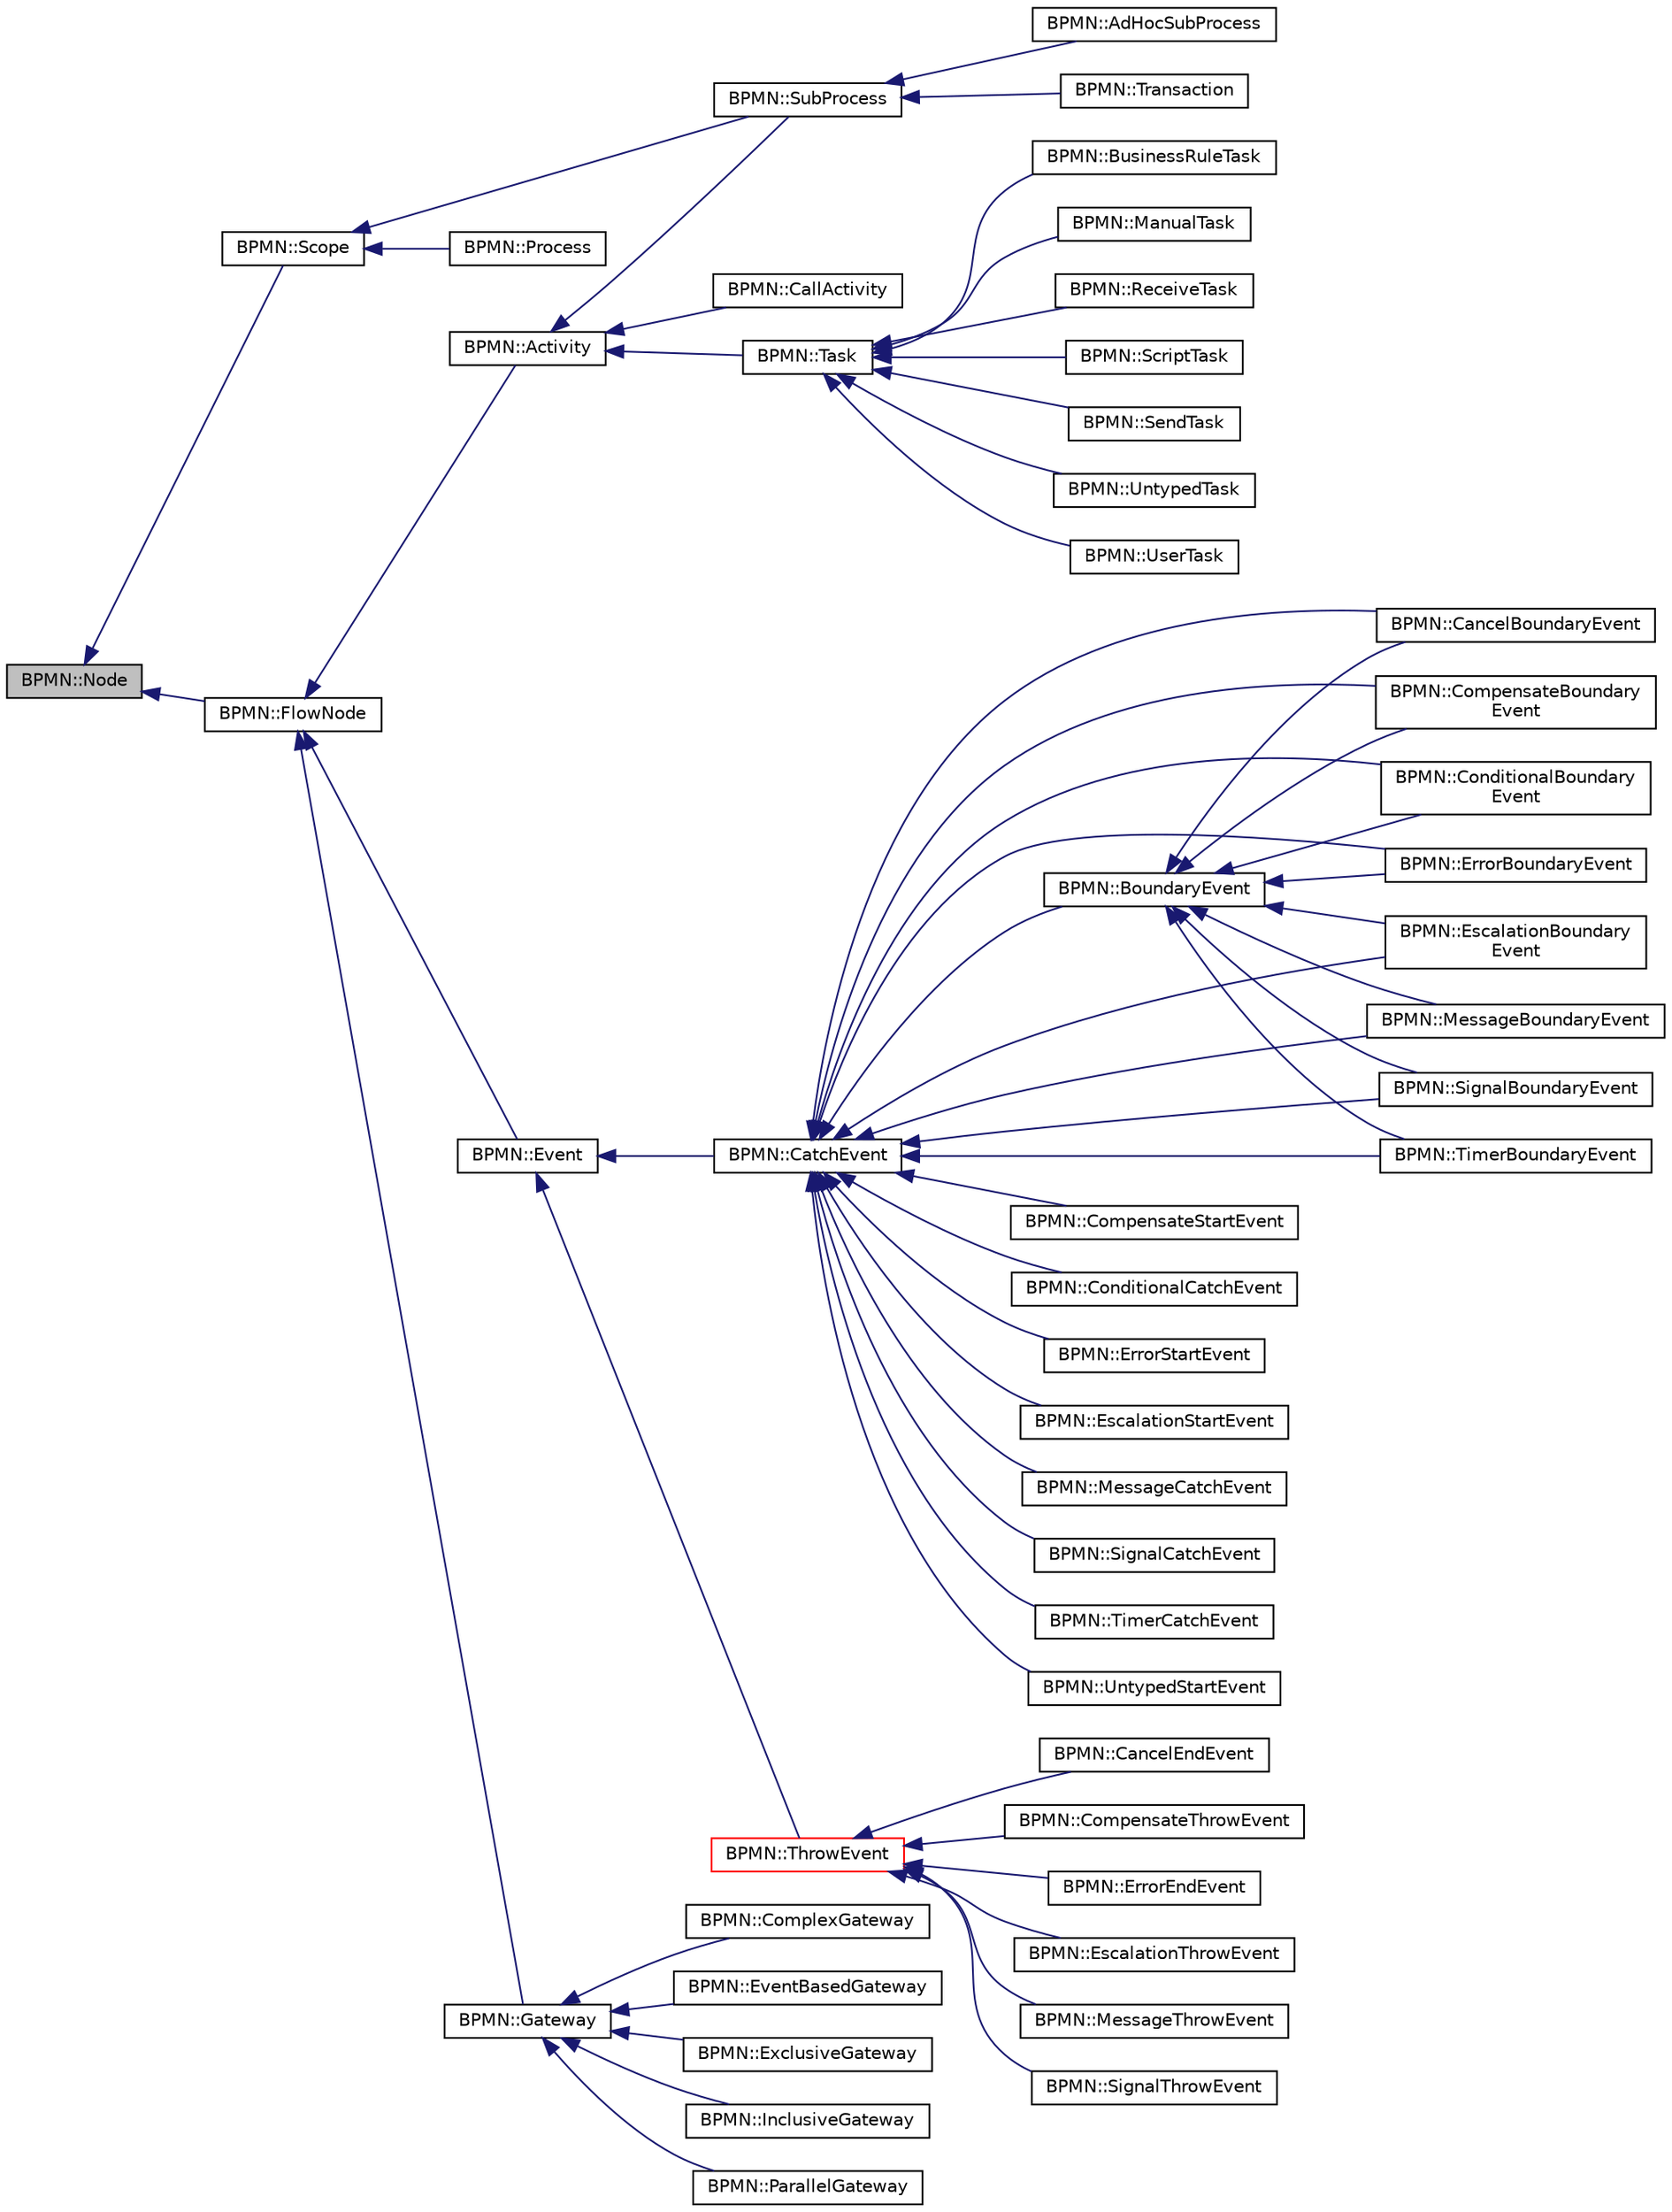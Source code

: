 digraph "BPMN::Node"
{
 // LATEX_PDF_SIZE
  edge [fontname="Helvetica",fontsize="10",labelfontname="Helvetica",labelfontsize="10"];
  node [fontname="Helvetica",fontsize="10",shape=record];
  rankdir="LR";
  Node1 [label="BPMN::Node",height=0.2,width=0.4,color="black", fillcolor="grey75", style="filled", fontcolor="black",tooltip="Represents a node in a BPMN process."];
  Node1 -> Node2 [dir="back",color="midnightblue",fontsize="10",style="solid",fontname="Helvetica"];
  Node2 [label="BPMN::FlowNode",height=0.2,width=0.4,color="black", fillcolor="white", style="filled",URL="$classBPMN_1_1FlowNode.html",tooltip=" "];
  Node2 -> Node3 [dir="back",color="midnightblue",fontsize="10",style="solid",fontname="Helvetica"];
  Node3 [label="BPMN::Activity",height=0.2,width=0.4,color="black", fillcolor="white", style="filled",URL="$classBPMN_1_1Activity.html",tooltip=" "];
  Node3 -> Node4 [dir="back",color="midnightblue",fontsize="10",style="solid",fontname="Helvetica"];
  Node4 [label="BPMN::CallActivity",height=0.2,width=0.4,color="black", fillcolor="white", style="filled",URL="$classBPMN_1_1CallActivity.html",tooltip=" "];
  Node3 -> Node5 [dir="back",color="midnightblue",fontsize="10",style="solid",fontname="Helvetica"];
  Node5 [label="BPMN::SubProcess",height=0.2,width=0.4,color="black", fillcolor="white", style="filled",URL="$classBPMN_1_1SubProcess.html",tooltip=" "];
  Node5 -> Node6 [dir="back",color="midnightblue",fontsize="10",style="solid",fontname="Helvetica"];
  Node6 [label="BPMN::AdHocSubProcess",height=0.2,width=0.4,color="black", fillcolor="white", style="filled",URL="$classBPMN_1_1AdHocSubProcess.html",tooltip=" "];
  Node5 -> Node7 [dir="back",color="midnightblue",fontsize="10",style="solid",fontname="Helvetica"];
  Node7 [label="BPMN::Transaction",height=0.2,width=0.4,color="black", fillcolor="white", style="filled",URL="$classBPMN_1_1Transaction.html",tooltip=" "];
  Node3 -> Node8 [dir="back",color="midnightblue",fontsize="10",style="solid",fontname="Helvetica"];
  Node8 [label="BPMN::Task",height=0.2,width=0.4,color="black", fillcolor="white", style="filled",URL="$classBPMN_1_1Task.html",tooltip=" "];
  Node8 -> Node9 [dir="back",color="midnightblue",fontsize="10",style="solid",fontname="Helvetica"];
  Node9 [label="BPMN::BusinessRuleTask",height=0.2,width=0.4,color="black", fillcolor="white", style="filled",URL="$classBPMN_1_1BusinessRuleTask.html",tooltip=" "];
  Node8 -> Node10 [dir="back",color="midnightblue",fontsize="10",style="solid",fontname="Helvetica"];
  Node10 [label="BPMN::ManualTask",height=0.2,width=0.4,color="black", fillcolor="white", style="filled",URL="$classBPMN_1_1ManualTask.html",tooltip=" "];
  Node8 -> Node11 [dir="back",color="midnightblue",fontsize="10",style="solid",fontname="Helvetica"];
  Node11 [label="BPMN::ReceiveTask",height=0.2,width=0.4,color="black", fillcolor="white", style="filled",URL="$classBPMN_1_1ReceiveTask.html",tooltip=" "];
  Node8 -> Node12 [dir="back",color="midnightblue",fontsize="10",style="solid",fontname="Helvetica"];
  Node12 [label="BPMN::ScriptTask",height=0.2,width=0.4,color="black", fillcolor="white", style="filled",URL="$classBPMN_1_1ScriptTask.html",tooltip=" "];
  Node8 -> Node13 [dir="back",color="midnightblue",fontsize="10",style="solid",fontname="Helvetica"];
  Node13 [label="BPMN::SendTask",height=0.2,width=0.4,color="black", fillcolor="white", style="filled",URL="$classBPMN_1_1SendTask.html",tooltip=" "];
  Node8 -> Node14 [dir="back",color="midnightblue",fontsize="10",style="solid",fontname="Helvetica"];
  Node14 [label="BPMN::UntypedTask",height=0.2,width=0.4,color="black", fillcolor="white", style="filled",URL="$classBPMN_1_1UntypedTask.html",tooltip=" "];
  Node8 -> Node15 [dir="back",color="midnightblue",fontsize="10",style="solid",fontname="Helvetica"];
  Node15 [label="BPMN::UserTask",height=0.2,width=0.4,color="black", fillcolor="white", style="filled",URL="$classBPMN_1_1UserTask.html",tooltip=" "];
  Node2 -> Node16 [dir="back",color="midnightblue",fontsize="10",style="solid",fontname="Helvetica"];
  Node16 [label="BPMN::Event",height=0.2,width=0.4,color="black", fillcolor="white", style="filled",URL="$classBPMN_1_1Event.html",tooltip=" "];
  Node16 -> Node17 [dir="back",color="midnightblue",fontsize="10",style="solid",fontname="Helvetica"];
  Node17 [label="BPMN::CatchEvent",height=0.2,width=0.4,color="black", fillcolor="white", style="filled",URL="$classBPMN_1_1CatchEvent.html",tooltip=" "];
  Node17 -> Node18 [dir="back",color="midnightblue",fontsize="10",style="solid",fontname="Helvetica"];
  Node18 [label="BPMN::BoundaryEvent",height=0.2,width=0.4,color="black", fillcolor="white", style="filled",URL="$classBPMN_1_1BoundaryEvent.html",tooltip="Represents a boundary event attached to an activity in a BPMN process."];
  Node18 -> Node19 [dir="back",color="midnightblue",fontsize="10",style="solid",fontname="Helvetica"];
  Node19 [label="BPMN::CancelBoundaryEvent",height=0.2,width=0.4,color="black", fillcolor="white", style="filled",URL="$classBPMN_1_1CancelBoundaryEvent.html",tooltip=" "];
  Node18 -> Node20 [dir="back",color="midnightblue",fontsize="10",style="solid",fontname="Helvetica"];
  Node20 [label="BPMN::CompensateBoundary\lEvent",height=0.2,width=0.4,color="black", fillcolor="white", style="filled",URL="$classBPMN_1_1CompensateBoundaryEvent.html",tooltip=" "];
  Node18 -> Node21 [dir="back",color="midnightblue",fontsize="10",style="solid",fontname="Helvetica"];
  Node21 [label="BPMN::ConditionalBoundary\lEvent",height=0.2,width=0.4,color="black", fillcolor="white", style="filled",URL="$classBPMN_1_1ConditionalBoundaryEvent.html",tooltip=" "];
  Node18 -> Node22 [dir="back",color="midnightblue",fontsize="10",style="solid",fontname="Helvetica"];
  Node22 [label="BPMN::ErrorBoundaryEvent",height=0.2,width=0.4,color="black", fillcolor="white", style="filled",URL="$classBPMN_1_1ErrorBoundaryEvent.html",tooltip=" "];
  Node18 -> Node23 [dir="back",color="midnightblue",fontsize="10",style="solid",fontname="Helvetica"];
  Node23 [label="BPMN::EscalationBoundary\lEvent",height=0.2,width=0.4,color="black", fillcolor="white", style="filled",URL="$classBPMN_1_1EscalationBoundaryEvent.html",tooltip=" "];
  Node18 -> Node24 [dir="back",color="midnightblue",fontsize="10",style="solid",fontname="Helvetica"];
  Node24 [label="BPMN::MessageBoundaryEvent",height=0.2,width=0.4,color="black", fillcolor="white", style="filled",URL="$classBPMN_1_1MessageBoundaryEvent.html",tooltip=" "];
  Node18 -> Node25 [dir="back",color="midnightblue",fontsize="10",style="solid",fontname="Helvetica"];
  Node25 [label="BPMN::SignalBoundaryEvent",height=0.2,width=0.4,color="black", fillcolor="white", style="filled",URL="$classBPMN_1_1SignalBoundaryEvent.html",tooltip=" "];
  Node18 -> Node26 [dir="back",color="midnightblue",fontsize="10",style="solid",fontname="Helvetica"];
  Node26 [label="BPMN::TimerBoundaryEvent",height=0.2,width=0.4,color="black", fillcolor="white", style="filled",URL="$classBPMN_1_1TimerBoundaryEvent.html",tooltip=" "];
  Node17 -> Node19 [dir="back",color="midnightblue",fontsize="10",style="solid",fontname="Helvetica"];
  Node17 -> Node20 [dir="back",color="midnightblue",fontsize="10",style="solid",fontname="Helvetica"];
  Node17 -> Node27 [dir="back",color="midnightblue",fontsize="10",style="solid",fontname="Helvetica"];
  Node27 [label="BPMN::CompensateStartEvent",height=0.2,width=0.4,color="black", fillcolor="white", style="filled",URL="$classBPMN_1_1CompensateStartEvent.html",tooltip=" "];
  Node17 -> Node21 [dir="back",color="midnightblue",fontsize="10",style="solid",fontname="Helvetica"];
  Node17 -> Node28 [dir="back",color="midnightblue",fontsize="10",style="solid",fontname="Helvetica"];
  Node28 [label="BPMN::ConditionalCatchEvent",height=0.2,width=0.4,color="black", fillcolor="white", style="filled",URL="$classBPMN_1_1ConditionalCatchEvent.html",tooltip=" "];
  Node17 -> Node22 [dir="back",color="midnightblue",fontsize="10",style="solid",fontname="Helvetica"];
  Node17 -> Node29 [dir="back",color="midnightblue",fontsize="10",style="solid",fontname="Helvetica"];
  Node29 [label="BPMN::ErrorStartEvent",height=0.2,width=0.4,color="black", fillcolor="white", style="filled",URL="$classBPMN_1_1ErrorStartEvent.html",tooltip=" "];
  Node17 -> Node23 [dir="back",color="midnightblue",fontsize="10",style="solid",fontname="Helvetica"];
  Node17 -> Node30 [dir="back",color="midnightblue",fontsize="10",style="solid",fontname="Helvetica"];
  Node30 [label="BPMN::EscalationStartEvent",height=0.2,width=0.4,color="black", fillcolor="white", style="filled",URL="$classBPMN_1_1EscalationStartEvent.html",tooltip=" "];
  Node17 -> Node24 [dir="back",color="midnightblue",fontsize="10",style="solid",fontname="Helvetica"];
  Node17 -> Node31 [dir="back",color="midnightblue",fontsize="10",style="solid",fontname="Helvetica"];
  Node31 [label="BPMN::MessageCatchEvent",height=0.2,width=0.4,color="black", fillcolor="white", style="filled",URL="$classBPMN_1_1MessageCatchEvent.html",tooltip=" "];
  Node17 -> Node25 [dir="back",color="midnightblue",fontsize="10",style="solid",fontname="Helvetica"];
  Node17 -> Node32 [dir="back",color="midnightblue",fontsize="10",style="solid",fontname="Helvetica"];
  Node32 [label="BPMN::SignalCatchEvent",height=0.2,width=0.4,color="black", fillcolor="white", style="filled",URL="$classBPMN_1_1SignalCatchEvent.html",tooltip=" "];
  Node17 -> Node26 [dir="back",color="midnightblue",fontsize="10",style="solid",fontname="Helvetica"];
  Node17 -> Node33 [dir="back",color="midnightblue",fontsize="10",style="solid",fontname="Helvetica"];
  Node33 [label="BPMN::TimerCatchEvent",height=0.2,width=0.4,color="black", fillcolor="white", style="filled",URL="$classBPMN_1_1TimerCatchEvent.html",tooltip=" "];
  Node17 -> Node34 [dir="back",color="midnightblue",fontsize="10",style="solid",fontname="Helvetica"];
  Node34 [label="BPMN::UntypedStartEvent",height=0.2,width=0.4,color="black", fillcolor="white", style="filled",URL="$classBPMN_1_1UntypedStartEvent.html",tooltip=" "];
  Node16 -> Node35 [dir="back",color="midnightblue",fontsize="10",style="solid",fontname="Helvetica"];
  Node35 [label="BPMN::ThrowEvent",height=0.2,width=0.4,color="red", fillcolor="white", style="filled",URL="$classBPMN_1_1ThrowEvent.html",tooltip=" "];
  Node35 -> Node36 [dir="back",color="midnightblue",fontsize="10",style="solid",fontname="Helvetica"];
  Node36 [label="BPMN::CancelEndEvent",height=0.2,width=0.4,color="black", fillcolor="white", style="filled",URL="$classBPMN_1_1CancelEndEvent.html",tooltip=" "];
  Node35 -> Node37 [dir="back",color="midnightblue",fontsize="10",style="solid",fontname="Helvetica"];
  Node37 [label="BPMN::CompensateThrowEvent",height=0.2,width=0.4,color="black", fillcolor="white", style="filled",URL="$classBPMN_1_1CompensateThrowEvent.html",tooltip=" "];
  Node35 -> Node38 [dir="back",color="midnightblue",fontsize="10",style="solid",fontname="Helvetica"];
  Node38 [label="BPMN::ErrorEndEvent",height=0.2,width=0.4,color="black", fillcolor="white", style="filled",URL="$classBPMN_1_1ErrorEndEvent.html",tooltip=" "];
  Node35 -> Node39 [dir="back",color="midnightblue",fontsize="10",style="solid",fontname="Helvetica"];
  Node39 [label="BPMN::EscalationThrowEvent",height=0.2,width=0.4,color="black", fillcolor="white", style="filled",URL="$classBPMN_1_1EscalationThrowEvent.html",tooltip=" "];
  Node35 -> Node40 [dir="back",color="midnightblue",fontsize="10",style="solid",fontname="Helvetica"];
  Node40 [label="BPMN::MessageThrowEvent",height=0.2,width=0.4,color="black", fillcolor="white", style="filled",URL="$classBPMN_1_1MessageThrowEvent.html",tooltip=" "];
  Node35 -> Node41 [dir="back",color="midnightblue",fontsize="10",style="solid",fontname="Helvetica"];
  Node41 [label="BPMN::SignalThrowEvent",height=0.2,width=0.4,color="black", fillcolor="white", style="filled",URL="$classBPMN_1_1SignalThrowEvent.html",tooltip=" "];
  Node2 -> Node44 [dir="back",color="midnightblue",fontsize="10",style="solid",fontname="Helvetica"];
  Node44 [label="BPMN::Gateway",height=0.2,width=0.4,color="black", fillcolor="white", style="filled",URL="$classBPMN_1_1Gateway.html",tooltip=" "];
  Node44 -> Node45 [dir="back",color="midnightblue",fontsize="10",style="solid",fontname="Helvetica"];
  Node45 [label="BPMN::ComplexGateway",height=0.2,width=0.4,color="black", fillcolor="white", style="filled",URL="$classBPMN_1_1ComplexGateway.html",tooltip=" "];
  Node44 -> Node46 [dir="back",color="midnightblue",fontsize="10",style="solid",fontname="Helvetica"];
  Node46 [label="BPMN::EventBasedGateway",height=0.2,width=0.4,color="black", fillcolor="white", style="filled",URL="$classBPMN_1_1EventBasedGateway.html",tooltip=" "];
  Node44 -> Node47 [dir="back",color="midnightblue",fontsize="10",style="solid",fontname="Helvetica"];
  Node47 [label="BPMN::ExclusiveGateway",height=0.2,width=0.4,color="black", fillcolor="white", style="filled",URL="$classBPMN_1_1ExclusiveGateway.html",tooltip=" "];
  Node44 -> Node48 [dir="back",color="midnightblue",fontsize="10",style="solid",fontname="Helvetica"];
  Node48 [label="BPMN::InclusiveGateway",height=0.2,width=0.4,color="black", fillcolor="white", style="filled",URL="$classBPMN_1_1InclusiveGateway.html",tooltip=" "];
  Node44 -> Node49 [dir="back",color="midnightblue",fontsize="10",style="solid",fontname="Helvetica"];
  Node49 [label="BPMN::ParallelGateway",height=0.2,width=0.4,color="black", fillcolor="white", style="filled",URL="$classBPMN_1_1ParallelGateway.html",tooltip=" "];
  Node1 -> Node50 [dir="back",color="midnightblue",fontsize="10",style="solid",fontname="Helvetica"];
  Node50 [label="BPMN::Scope",height=0.2,width=0.4,color="black", fillcolor="white", style="filled",URL="$classBPMN_1_1Scope.html",tooltip=" "];
  Node50 -> Node51 [dir="back",color="midnightblue",fontsize="10",style="solid",fontname="Helvetica"];
  Node51 [label="BPMN::Process",height=0.2,width=0.4,color="black", fillcolor="white", style="filled",URL="$classBPMN_1_1Process.html",tooltip=" "];
  Node50 -> Node5 [dir="back",color="midnightblue",fontsize="10",style="solid",fontname="Helvetica"];
}
